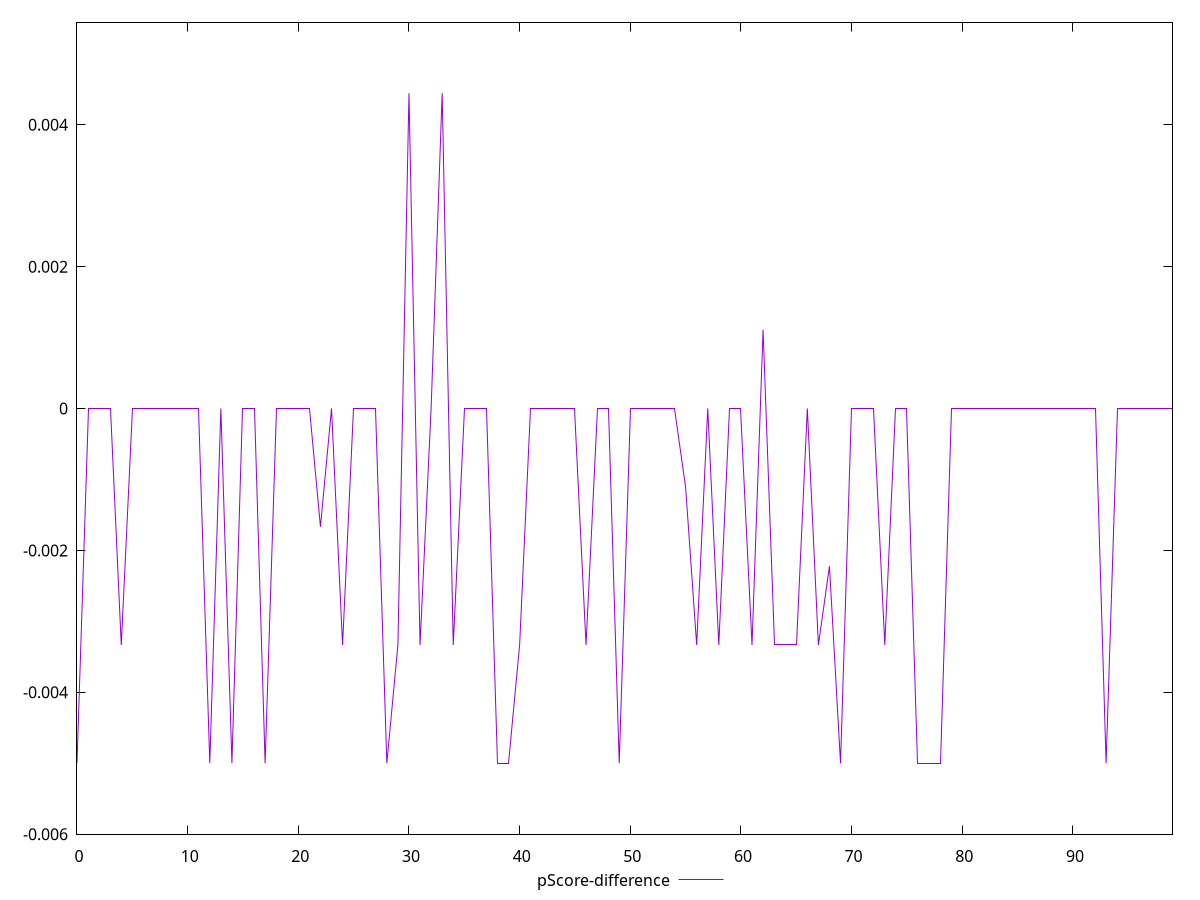 reset

$pScoreDifference <<EOF
0 -0.0050000000000000044
1 0
2 0
3 0
4 -0.0033333333333332993
5 0
6 0
7 0
8 0
9 0
10 0
11 0
12 -0.0050000000000000044
13 0
14 -0.0050000000000000044
15 0
16 0
17 -0.0050000000000000044
18 0
19 0
20 0
21 0
22 -0.0016666666666665941
23 0
24 -0.0033333333333332993
25 0
26 0
27 0
28 -0.0050000000000000044
29 -0.0033333333333334103
30 0.004444444444444473
31 -0.0033333333333332993
32 0
33 0.004444444444444473
34 -0.0033333333333332993
35 0
36 0
37 0
38 -0.0050000000000000044
39 -0.0050000000000000044
40 -0.0033333333333332993
41 0
42 0
43 0
44 0
45 0
46 -0.0033333333333332993
47 0
48 0
49 -0.0050000000000000044
50 0
51 0
52 0
53 0
54 0
55 -0.0011111111111110628
56 -0.0033333333333332993
57 0
58 -0.0033333333333332993
59 0
60 0
61 -0.0033333333333332993
62 0.0011111111111110628
63 -0.0033333333333332993
64 -0.0033333333333332993
65 -0.0033333333333332993
66 0
67 -0.0033333333333332993
68 -0.0022222222222222365
69 -0.0050000000000000044
70 0
71 0
72 0
73 -0.0033333333333332993
74 0
75 0
76 -0.0050000000000000044
77 -0.0050000000000000044
78 -0.0050000000000000044
79 0
80 0
81 0
82 0
83 0
84 0
85 0
86 0
87 0
88 0
89 0
90 0
91 0
92 0
93 -0.0050000000000000044
94 0
95 0
96 0
97 0
98 0
99 0
EOF

set key outside below
set xrange [0:99]
set yrange [-0.0060000000000000045:0.005444444444444473]
set trange [-0.0060000000000000045:0.005444444444444473]
set terminal svg size 640, 500 enhanced background rgb 'white'
set output "report_00013_2021-02-09T12-04-24.940Z/offscreen-images/samples/pages+cached+noadtech/pScore-difference/values.svg"

plot $pScoreDifference title "pScore-difference" with line

reset
